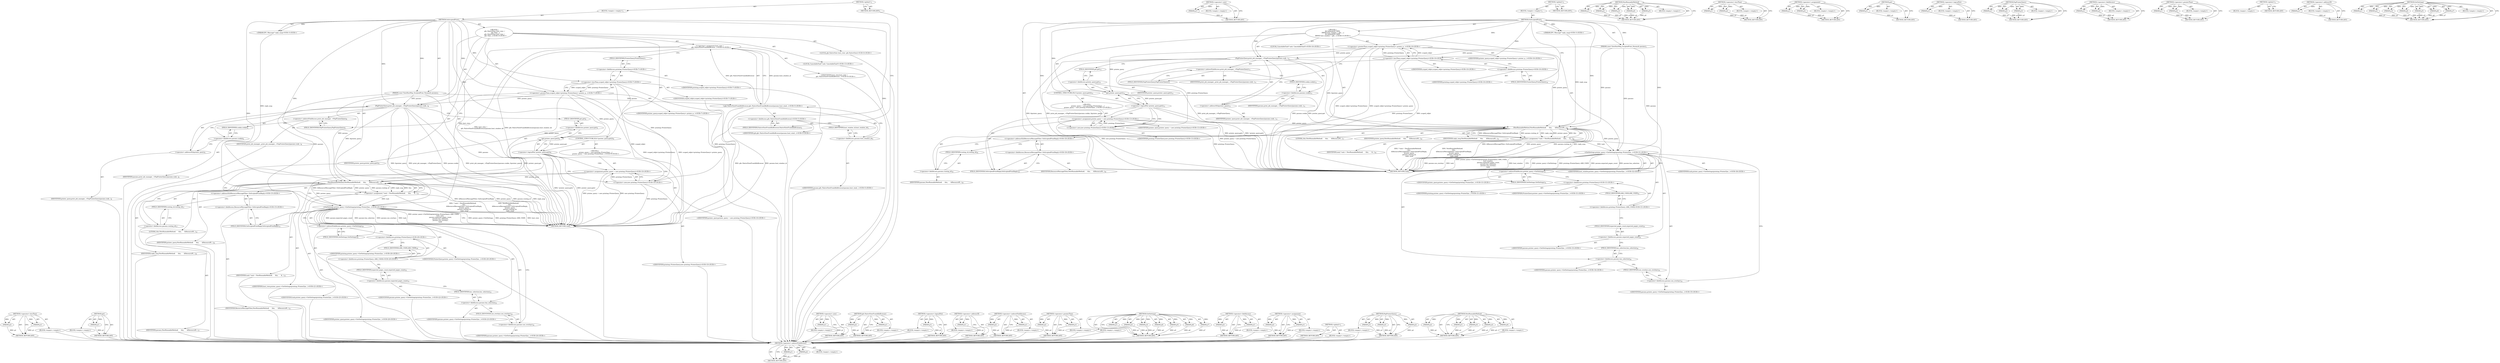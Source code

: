 digraph "NewRunnableMethod" {
vulnerable_121 [label=<(METHOD,&lt;operator&gt;.indirectFieldAccess)>];
vulnerable_122 [label=<(PARAM,p1)>];
vulnerable_123 [label=<(PARAM,p2)>];
vulnerable_124 [label=<(BLOCK,&lt;empty&gt;,&lt;empty&gt;)>];
vulnerable_125 [label=<(METHOD_RETURN,ANY)>];
vulnerable_143 [label=<(METHOD,&lt;operator&gt;.new)>];
vulnerable_144 [label=<(PARAM,p1)>];
vulnerable_145 [label=<(BLOCK,&lt;empty&gt;,&lt;empty&gt;)>];
vulnerable_146 [label=<(METHOD_RETURN,ANY)>];
vulnerable_6 [label=<(METHOD,&lt;global&gt;)<SUB>1</SUB>>];
vulnerable_7 [label=<(BLOCK,&lt;empty&gt;,&lt;empty&gt;)<SUB>1</SUB>>];
vulnerable_8 [label=<(METHOD,OnScriptedPrint)<SUB>1</SUB>>];
vulnerable_9 [label=<(PARAM,const ViewHostMsg_ScriptedPrint_Params&amp; params)<SUB>2</SUB>>];
vulnerable_10 [label="<(PARAM,IPC::Message* reply_msg)<SUB>3</SUB>>"];
vulnerable_11 [label="<(BLOCK,{
#if defined(OS_WIN)
  HWND host_window = gfx:...,{
#if defined(OS_WIN)
  HWND host_window = gfx:...)<SUB>3</SUB>>"];
vulnerable_12 [label="<(&lt;operator&gt;.greaterThan,scoped_refptr&lt;printing::PrinterQuery&gt; printer_q...)<SUB>10</SUB>>"];
vulnerable_13 [label="<(&lt;operator&gt;.lessThan,scoped_refptr&lt;printing::PrinterQuery)<SUB>10</SUB>>"];
vulnerable_14 [label="<(IDENTIFIER,scoped_refptr,scoped_refptr&lt;printing::PrinterQuery)<SUB>10</SUB>>"];
vulnerable_15 [label="<(&lt;operator&gt;.fieldAccess,printing::PrinterQuery)<SUB>10</SUB>>"];
vulnerable_16 [label="<(IDENTIFIER,printing,scoped_refptr&lt;printing::PrinterQuery)<SUB>10</SUB>>"];
vulnerable_17 [label=<(FIELD_IDENTIFIER,PrinterQuery,PrinterQuery)<SUB>10</SUB>>];
vulnerable_18 [label="<(IDENTIFIER,printer_query,scoped_refptr&lt;printing::PrinterQuery&gt; printer_q...)<SUB>10</SUB>>"];
vulnerable_19 [label=<(PopPrinterQuery,print_job_manager_-&gt;PopPrinterQuery(params.cook...)<SUB>11</SUB>>];
vulnerable_20 [label=<(&lt;operator&gt;.indirectFieldAccess,print_job_manager_-&gt;PopPrinterQuery)<SUB>11</SUB>>];
vulnerable_21 [label=<(IDENTIFIER,print_job_manager_,print_job_manager_-&gt;PopPrinterQuery(params.cook...)<SUB>11</SUB>>];
vulnerable_22 [label=<(FIELD_IDENTIFIER,PopPrinterQuery,PopPrinterQuery)<SUB>11</SUB>>];
vulnerable_23 [label=<(&lt;operator&gt;.fieldAccess,params.cookie)<SUB>11</SUB>>];
vulnerable_24 [label=<(IDENTIFIER,params,print_job_manager_-&gt;PopPrinterQuery(params.cook...)<SUB>11</SUB>>];
vulnerable_25 [label=<(FIELD_IDENTIFIER,cookie,cookie)<SUB>11</SUB>>];
vulnerable_26 [label=<(&lt;operator&gt;.addressOf,&amp;printer_query)<SUB>11</SUB>>];
vulnerable_27 [label=<(IDENTIFIER,printer_query,print_job_manager_-&gt;PopPrinterQuery(params.cook...)<SUB>11</SUB>>];
vulnerable_28 [label=<(CONTROL_STRUCTURE,IF,if (!printer_query.get()))<SUB>12</SUB>>];
vulnerable_29 [label=<(&lt;operator&gt;.logicalNot,!printer_query.get())<SUB>12</SUB>>];
vulnerable_30 [label=<(get,printer_query.get())<SUB>12</SUB>>];
vulnerable_31 [label=<(&lt;operator&gt;.fieldAccess,printer_query.get)<SUB>12</SUB>>];
vulnerable_32 [label=<(IDENTIFIER,printer_query,printer_query.get())<SUB>12</SUB>>];
vulnerable_33 [label=<(FIELD_IDENTIFIER,get,get)<SUB>12</SUB>>];
vulnerable_34 [label="<(BLOCK,{
    printer_query = new printing::PrinterQuer...,{
    printer_query = new printing::PrinterQuer...)<SUB>12</SUB>>"];
vulnerable_35 [label="<(&lt;operator&gt;.assignment,printer_query = new printing::PrinterQuery)<SUB>13</SUB>>"];
vulnerable_36 [label="<(IDENTIFIER,printer_query,printer_query = new printing::PrinterQuery)<SUB>13</SUB>>"];
vulnerable_37 [label="<(&lt;operator&gt;.new,new printing::PrinterQuery)<SUB>13</SUB>>"];
vulnerable_38 [label="<(IDENTIFIER,printing::PrinterQuery,new printing::PrinterQuery)<SUB>13</SUB>>"];
vulnerable_39 [label="<(LOCAL,CancelableTask* task: CancelableTask*)<SUB>16</SUB>>"];
vulnerable_40 [label=<(&lt;operator&gt;.assignment,* task = NewRunnableMethod(
      this,
      &amp;...)<SUB>16</SUB>>];
vulnerable_41 [label=<(IDENTIFIER,task,* task = NewRunnableMethod(
      this,
      &amp;...)<SUB>16</SUB>>];
vulnerable_42 [label=<(NewRunnableMethod,NewRunnableMethod(
      this,
      &amp;ResourceM...)<SUB>16</SUB>>];
vulnerable_43 [label=<(LITERAL,this,NewRunnableMethod(
      this,
      &amp;ResourceM...)<SUB>17</SUB>>];
vulnerable_44 [label="<(&lt;operator&gt;.addressOf,&amp;ResourceMessageFilter::OnScriptedPrintReply)<SUB>18</SUB>>"];
vulnerable_45 [label="<(&lt;operator&gt;.fieldAccess,ResourceMessageFilter::OnScriptedPrintReply)<SUB>18</SUB>>"];
vulnerable_46 [label=<(IDENTIFIER,ResourceMessageFilter,NewRunnableMethod(
      this,
      &amp;ResourceM...)<SUB>18</SUB>>];
vulnerable_47 [label=<(FIELD_IDENTIFIER,OnScriptedPrintReply,OnScriptedPrintReply)<SUB>18</SUB>>];
vulnerable_48 [label=<(IDENTIFIER,printer_query,NewRunnableMethod(
      this,
      &amp;ResourceM...)<SUB>19</SUB>>];
vulnerable_49 [label=<(&lt;operator&gt;.fieldAccess,params.routing_id)<SUB>20</SUB>>];
vulnerable_50 [label=<(IDENTIFIER,params,NewRunnableMethod(
      this,
      &amp;ResourceM...)<SUB>20</SUB>>];
vulnerable_51 [label=<(FIELD_IDENTIFIER,routing_id,routing_id)<SUB>20</SUB>>];
vulnerable_52 [label=<(IDENTIFIER,reply_msg,NewRunnableMethod(
      this,
      &amp;ResourceM...)<SUB>21</SUB>>];
vulnerable_53 [label="<(GetSettings,printer_query-&gt;GetSettings(printing::PrinterQue...)<SUB>31</SUB>>"];
vulnerable_54 [label=<(&lt;operator&gt;.indirectFieldAccess,printer_query-&gt;GetSettings)<SUB>31</SUB>>];
vulnerable_55 [label="<(IDENTIFIER,printer_query,printer_query-&gt;GetSettings(printing::PrinterQue...)<SUB>31</SUB>>"];
vulnerable_56 [label=<(FIELD_IDENTIFIER,GetSettings,GetSettings)<SUB>31</SUB>>];
vulnerable_57 [label="<(&lt;operator&gt;.fieldAccess,printing::PrinterQuery::ASK_USER)<SUB>31</SUB>>"];
vulnerable_58 [label="<(&lt;operator&gt;.fieldAccess,printing::PrinterQuery)<SUB>31</SUB>>"];
vulnerable_59 [label="<(IDENTIFIER,printing,printer_query-&gt;GetSettings(printing::PrinterQue...)<SUB>31</SUB>>"];
vulnerable_60 [label="<(IDENTIFIER,PrinterQuery,printer_query-&gt;GetSettings(printing::PrinterQue...)<SUB>31</SUB>>"];
vulnerable_61 [label=<(FIELD_IDENTIFIER,ASK_USER,ASK_USER)<SUB>31</SUB>>];
vulnerable_62 [label="<(IDENTIFIER,host_window,printer_query-&gt;GetSettings(printing::PrinterQue...)<SUB>32</SUB>>"];
vulnerable_63 [label=<(&lt;operator&gt;.fieldAccess,params.expected_pages_count)<SUB>33</SUB>>];
vulnerable_64 [label="<(IDENTIFIER,params,printer_query-&gt;GetSettings(printing::PrinterQue...)<SUB>33</SUB>>"];
vulnerable_65 [label=<(FIELD_IDENTIFIER,expected_pages_count,expected_pages_count)<SUB>33</SUB>>];
vulnerable_66 [label=<(&lt;operator&gt;.fieldAccess,params.has_selection)<SUB>34</SUB>>];
vulnerable_67 [label="<(IDENTIFIER,params,printer_query-&gt;GetSettings(printing::PrinterQue...)<SUB>34</SUB>>"];
vulnerable_68 [label=<(FIELD_IDENTIFIER,has_selection,has_selection)<SUB>34</SUB>>];
vulnerable_69 [label=<(&lt;operator&gt;.fieldAccess,params.use_overlays)<SUB>35</SUB>>];
vulnerable_70 [label="<(IDENTIFIER,params,printer_query-&gt;GetSettings(printing::PrinterQue...)<SUB>35</SUB>>"];
vulnerable_71 [label=<(FIELD_IDENTIFIER,use_overlays,use_overlays)<SUB>35</SUB>>];
vulnerable_72 [label="<(IDENTIFIER,task,printer_query-&gt;GetSettings(printing::PrinterQue...)<SUB>36</SUB>>"];
vulnerable_73 [label=<(METHOD_RETURN,void)<SUB>1</SUB>>];
vulnerable_75 [label=<(METHOD_RETURN,ANY)<SUB>1</SUB>>];
vulnerable_147 [label=<(METHOD,NewRunnableMethod)>];
vulnerable_148 [label=<(PARAM,p1)>];
vulnerable_149 [label=<(PARAM,p2)>];
vulnerable_150 [label=<(PARAM,p3)>];
vulnerable_151 [label=<(PARAM,p4)>];
vulnerable_152 [label=<(PARAM,p5)>];
vulnerable_153 [label=<(BLOCK,&lt;empty&gt;,&lt;empty&gt;)>];
vulnerable_154 [label=<(METHOD_RETURN,ANY)>];
vulnerable_105 [label=<(METHOD,&lt;operator&gt;.lessThan)>];
vulnerable_106 [label=<(PARAM,p1)>];
vulnerable_107 [label=<(PARAM,p2)>];
vulnerable_108 [label=<(BLOCK,&lt;empty&gt;,&lt;empty&gt;)>];
vulnerable_109 [label=<(METHOD_RETURN,ANY)>];
vulnerable_138 [label=<(METHOD,&lt;operator&gt;.assignment)>];
vulnerable_139 [label=<(PARAM,p1)>];
vulnerable_140 [label=<(PARAM,p2)>];
vulnerable_141 [label=<(BLOCK,&lt;empty&gt;,&lt;empty&gt;)>];
vulnerable_142 [label=<(METHOD_RETURN,ANY)>];
vulnerable_134 [label=<(METHOD,get)>];
vulnerable_135 [label=<(PARAM,p1)>];
vulnerable_136 [label=<(BLOCK,&lt;empty&gt;,&lt;empty&gt;)>];
vulnerable_137 [label=<(METHOD_RETURN,ANY)>];
vulnerable_130 [label=<(METHOD,&lt;operator&gt;.logicalNot)>];
vulnerable_131 [label=<(PARAM,p1)>];
vulnerable_132 [label=<(BLOCK,&lt;empty&gt;,&lt;empty&gt;)>];
vulnerable_133 [label=<(METHOD_RETURN,ANY)>];
vulnerable_115 [label=<(METHOD,PopPrinterQuery)>];
vulnerable_116 [label=<(PARAM,p1)>];
vulnerable_117 [label=<(PARAM,p2)>];
vulnerable_118 [label=<(PARAM,p3)>];
vulnerable_119 [label=<(BLOCK,&lt;empty&gt;,&lt;empty&gt;)>];
vulnerable_120 [label=<(METHOD_RETURN,ANY)>];
vulnerable_110 [label=<(METHOD,&lt;operator&gt;.fieldAccess)>];
vulnerable_111 [label=<(PARAM,p1)>];
vulnerable_112 [label=<(PARAM,p2)>];
vulnerable_113 [label=<(BLOCK,&lt;empty&gt;,&lt;empty&gt;)>];
vulnerable_114 [label=<(METHOD_RETURN,ANY)>];
vulnerable_100 [label=<(METHOD,&lt;operator&gt;.greaterThan)>];
vulnerable_101 [label=<(PARAM,p1)>];
vulnerable_102 [label=<(PARAM,p2)>];
vulnerable_103 [label=<(BLOCK,&lt;empty&gt;,&lt;empty&gt;)>];
vulnerable_104 [label=<(METHOD_RETURN,ANY)>];
vulnerable_94 [label=<(METHOD,&lt;global&gt;)<SUB>1</SUB>>];
vulnerable_95 [label=<(BLOCK,&lt;empty&gt;,&lt;empty&gt;)>];
vulnerable_96 [label=<(METHOD_RETURN,ANY)>];
vulnerable_126 [label=<(METHOD,&lt;operator&gt;.addressOf)>];
vulnerable_127 [label=<(PARAM,p1)>];
vulnerable_128 [label=<(BLOCK,&lt;empty&gt;,&lt;empty&gt;)>];
vulnerable_129 [label=<(METHOD_RETURN,ANY)>];
vulnerable_155 [label=<(METHOD,GetSettings)>];
vulnerable_156 [label=<(PARAM,p1)>];
vulnerable_157 [label=<(PARAM,p2)>];
vulnerable_158 [label=<(PARAM,p3)>];
vulnerable_159 [label=<(PARAM,p4)>];
vulnerable_160 [label=<(PARAM,p5)>];
vulnerable_161 [label=<(PARAM,p6)>];
vulnerable_162 [label=<(PARAM,p7)>];
vulnerable_163 [label=<(BLOCK,&lt;empty&gt;,&lt;empty&gt;)>];
vulnerable_164 [label=<(METHOD_RETURN,ANY)>];
fixed_132 [label=<(METHOD,&lt;operator&gt;.lessThan)>];
fixed_133 [label=<(PARAM,p1)>];
fixed_134 [label=<(PARAM,p2)>];
fixed_135 [label=<(BLOCK,&lt;empty&gt;,&lt;empty&gt;)>];
fixed_136 [label=<(METHOD_RETURN,ANY)>];
fixed_156 [label=<(METHOD,get)>];
fixed_157 [label=<(PARAM,p1)>];
fixed_158 [label=<(BLOCK,&lt;empty&gt;,&lt;empty&gt;)>];
fixed_159 [label=<(METHOD_RETURN,ANY)>];
fixed_6 [label=<(METHOD,&lt;global&gt;)<SUB>1</SUB>>];
fixed_7 [label=<(BLOCK,&lt;empty&gt;,&lt;empty&gt;)<SUB>1</SUB>>];
fixed_8 [label=<(METHOD,OnScriptedPrint)<SUB>1</SUB>>];
fixed_9 [label=<(PARAM,const ViewHostMsg_ScriptedPrint_Params&amp; params)<SUB>2</SUB>>];
fixed_10 [label="<(PARAM,IPC::Message* reply_msg)<SUB>3</SUB>>"];
fixed_11 [label="<(BLOCK,{
  gfx::NativeView host_view =
      gfx::Nati...,{
  gfx::NativeView host_view =
      gfx::Nati...)<SUB>3</SUB>>"];
fixed_12 [label="<(LOCAL,gfx.NativeView host_view: gfx.NativeView)<SUB>4</SUB>>"];
fixed_13 [label="<(&lt;operator&gt;.assignment,host_view =
      gfx::NativeViewFromIdInBrowse...)<SUB>4</SUB>>"];
fixed_14 [label="<(IDENTIFIER,host_view,host_view =
      gfx::NativeViewFromIdInBrowse...)<SUB>4</SUB>>"];
fixed_15 [label="<(gfx.NativeViewFromIdInBrowser,gfx::NativeViewFromIdInBrowser(params.host_wind...)<SUB>5</SUB>>"];
fixed_16 [label="<(&lt;operator&gt;.fieldAccess,gfx::NativeViewFromIdInBrowser)<SUB>5</SUB>>"];
fixed_17 [label="<(IDENTIFIER,gfx,gfx::NativeViewFromIdInBrowser(params.host_wind...)<SUB>5</SUB>>"];
fixed_18 [label=<(FIELD_IDENTIFIER,NativeViewFromIdInBrowser,NativeViewFromIdInBrowser)<SUB>5</SUB>>];
fixed_19 [label=<(&lt;operator&gt;.fieldAccess,params.host_window_id)<SUB>5</SUB>>];
fixed_20 [label="<(IDENTIFIER,params,gfx::NativeViewFromIdInBrowser(params.host_wind...)<SUB>5</SUB>>"];
fixed_21 [label=<(FIELD_IDENTIFIER,host_window_id,host_window_id)<SUB>5</SUB>>];
fixed_22 [label="<(&lt;operator&gt;.greaterThan,scoped_refptr&lt;printing::PrinterQuery&gt; printer_q...)<SUB>7</SUB>>"];
fixed_23 [label="<(&lt;operator&gt;.lessThan,scoped_refptr&lt;printing::PrinterQuery)<SUB>7</SUB>>"];
fixed_24 [label="<(IDENTIFIER,scoped_refptr,scoped_refptr&lt;printing::PrinterQuery)<SUB>7</SUB>>"];
fixed_25 [label="<(&lt;operator&gt;.fieldAccess,printing::PrinterQuery)<SUB>7</SUB>>"];
fixed_26 [label="<(IDENTIFIER,printing,scoped_refptr&lt;printing::PrinterQuery)<SUB>7</SUB>>"];
fixed_27 [label=<(FIELD_IDENTIFIER,PrinterQuery,PrinterQuery)<SUB>7</SUB>>];
fixed_28 [label="<(IDENTIFIER,printer_query,scoped_refptr&lt;printing::PrinterQuery&gt; printer_q...)<SUB>7</SUB>>"];
fixed_29 [label=<(PopPrinterQuery,print_job_manager_-&gt;PopPrinterQuery(params.cook...)<SUB>8</SUB>>];
fixed_30 [label=<(&lt;operator&gt;.indirectFieldAccess,print_job_manager_-&gt;PopPrinterQuery)<SUB>8</SUB>>];
fixed_31 [label=<(IDENTIFIER,print_job_manager_,print_job_manager_-&gt;PopPrinterQuery(params.cook...)<SUB>8</SUB>>];
fixed_32 [label=<(FIELD_IDENTIFIER,PopPrinterQuery,PopPrinterQuery)<SUB>8</SUB>>];
fixed_33 [label=<(&lt;operator&gt;.fieldAccess,params.cookie)<SUB>8</SUB>>];
fixed_34 [label=<(IDENTIFIER,params,print_job_manager_-&gt;PopPrinterQuery(params.cook...)<SUB>8</SUB>>];
fixed_35 [label=<(FIELD_IDENTIFIER,cookie,cookie)<SUB>8</SUB>>];
fixed_36 [label=<(&lt;operator&gt;.addressOf,&amp;printer_query)<SUB>8</SUB>>];
fixed_37 [label=<(IDENTIFIER,printer_query,print_job_manager_-&gt;PopPrinterQuery(params.cook...)<SUB>8</SUB>>];
fixed_38 [label=<(CONTROL_STRUCTURE,IF,if (!printer_query.get()))<SUB>9</SUB>>];
fixed_39 [label=<(&lt;operator&gt;.logicalNot,!printer_query.get())<SUB>9</SUB>>];
fixed_40 [label=<(get,printer_query.get())<SUB>9</SUB>>];
fixed_41 [label=<(&lt;operator&gt;.fieldAccess,printer_query.get)<SUB>9</SUB>>];
fixed_42 [label=<(IDENTIFIER,printer_query,printer_query.get())<SUB>9</SUB>>];
fixed_43 [label=<(FIELD_IDENTIFIER,get,get)<SUB>9</SUB>>];
fixed_44 [label="<(BLOCK,{
    printer_query = new printing::PrinterQuer...,{
    printer_query = new printing::PrinterQuer...)<SUB>9</SUB>>"];
fixed_45 [label="<(&lt;operator&gt;.assignment,printer_query = new printing::PrinterQuery)<SUB>10</SUB>>"];
fixed_46 [label="<(IDENTIFIER,printer_query,printer_query = new printing::PrinterQuery)<SUB>10</SUB>>"];
fixed_47 [label="<(&lt;operator&gt;.new,new printing::PrinterQuery)<SUB>10</SUB>>"];
fixed_48 [label="<(IDENTIFIER,printing::PrinterQuery,new printing::PrinterQuery)<SUB>10</SUB>>"];
fixed_49 [label="<(LOCAL,CancelableTask* task: CancelableTask*)<SUB>13</SUB>>"];
fixed_50 [label=<(&lt;operator&gt;.assignment,* task = NewRunnableMethod(
      this,
      &amp;...)<SUB>13</SUB>>];
fixed_51 [label=<(IDENTIFIER,task,* task = NewRunnableMethod(
      this,
      &amp;...)<SUB>13</SUB>>];
fixed_52 [label=<(NewRunnableMethod,NewRunnableMethod(
      this,
      &amp;ResourceM...)<SUB>13</SUB>>];
fixed_53 [label=<(LITERAL,this,NewRunnableMethod(
      this,
      &amp;ResourceM...)<SUB>14</SUB>>];
fixed_54 [label="<(&lt;operator&gt;.addressOf,&amp;ResourceMessageFilter::OnScriptedPrintReply)<SUB>15</SUB>>"];
fixed_55 [label="<(&lt;operator&gt;.fieldAccess,ResourceMessageFilter::OnScriptedPrintReply)<SUB>15</SUB>>"];
fixed_56 [label=<(IDENTIFIER,ResourceMessageFilter,NewRunnableMethod(
      this,
      &amp;ResourceM...)<SUB>15</SUB>>];
fixed_57 [label=<(FIELD_IDENTIFIER,OnScriptedPrintReply,OnScriptedPrintReply)<SUB>15</SUB>>];
fixed_58 [label=<(IDENTIFIER,printer_query,NewRunnableMethod(
      this,
      &amp;ResourceM...)<SUB>16</SUB>>];
fixed_59 [label=<(&lt;operator&gt;.fieldAccess,params.routing_id)<SUB>17</SUB>>];
fixed_60 [label=<(IDENTIFIER,params,NewRunnableMethod(
      this,
      &amp;ResourceM...)<SUB>17</SUB>>];
fixed_61 [label=<(FIELD_IDENTIFIER,routing_id,routing_id)<SUB>17</SUB>>];
fixed_62 [label=<(IDENTIFIER,reply_msg,NewRunnableMethod(
      this,
      &amp;ResourceM...)<SUB>18</SUB>>];
fixed_63 [label="<(GetSettings,printer_query-&gt;GetSettings(printing::PrinterQue...)<SUB>20</SUB>>"];
fixed_64 [label=<(&lt;operator&gt;.indirectFieldAccess,printer_query-&gt;GetSettings)<SUB>20</SUB>>];
fixed_65 [label="<(IDENTIFIER,printer_query,printer_query-&gt;GetSettings(printing::PrinterQue...)<SUB>20</SUB>>"];
fixed_66 [label=<(FIELD_IDENTIFIER,GetSettings,GetSettings)<SUB>20</SUB>>];
fixed_67 [label="<(&lt;operator&gt;.fieldAccess,printing::PrinterQuery::ASK_USER)<SUB>20</SUB>>"];
fixed_68 [label="<(&lt;operator&gt;.fieldAccess,printing::PrinterQuery)<SUB>20</SUB>>"];
fixed_69 [label="<(IDENTIFIER,printing,printer_query-&gt;GetSettings(printing::PrinterQue...)<SUB>20</SUB>>"];
fixed_70 [label="<(IDENTIFIER,PrinterQuery,printer_query-&gt;GetSettings(printing::PrinterQue...)<SUB>20</SUB>>"];
fixed_71 [label=<(FIELD_IDENTIFIER,ASK_USER,ASK_USER)<SUB>20</SUB>>];
fixed_72 [label="<(IDENTIFIER,host_view,printer_query-&gt;GetSettings(printing::PrinterQue...)<SUB>21</SUB>>"];
fixed_73 [label=<(&lt;operator&gt;.fieldAccess,params.expected_pages_count)<SUB>22</SUB>>];
fixed_74 [label="<(IDENTIFIER,params,printer_query-&gt;GetSettings(printing::PrinterQue...)<SUB>22</SUB>>"];
fixed_75 [label=<(FIELD_IDENTIFIER,expected_pages_count,expected_pages_count)<SUB>22</SUB>>];
fixed_76 [label=<(&lt;operator&gt;.fieldAccess,params.has_selection)<SUB>23</SUB>>];
fixed_77 [label="<(IDENTIFIER,params,printer_query-&gt;GetSettings(printing::PrinterQue...)<SUB>23</SUB>>"];
fixed_78 [label=<(FIELD_IDENTIFIER,has_selection,has_selection)<SUB>23</SUB>>];
fixed_79 [label=<(&lt;operator&gt;.fieldAccess,params.use_overlays)<SUB>24</SUB>>];
fixed_80 [label="<(IDENTIFIER,params,printer_query-&gt;GetSettings(printing::PrinterQue...)<SUB>24</SUB>>"];
fixed_81 [label=<(FIELD_IDENTIFIER,use_overlays,use_overlays)<SUB>24</SUB>>];
fixed_82 [label="<(IDENTIFIER,task,printer_query-&gt;GetSettings(printing::PrinterQue...)<SUB>25</SUB>>"];
fixed_83 [label=<(METHOD_RETURN,void)<SUB>1</SUB>>];
fixed_85 [label=<(METHOD_RETURN,ANY)<SUB>1</SUB>>];
fixed_160 [label=<(METHOD,&lt;operator&gt;.new)>];
fixed_161 [label=<(PARAM,p1)>];
fixed_162 [label=<(BLOCK,&lt;empty&gt;,&lt;empty&gt;)>];
fixed_163 [label=<(METHOD_RETURN,ANY)>];
fixed_117 [label=<(METHOD,gfx.NativeViewFromIdInBrowser)>];
fixed_118 [label=<(PARAM,p1)>];
fixed_119 [label=<(PARAM,p2)>];
fixed_120 [label=<(BLOCK,&lt;empty&gt;,&lt;empty&gt;)>];
fixed_121 [label=<(METHOD_RETURN,ANY)>];
fixed_152 [label=<(METHOD,&lt;operator&gt;.logicalNot)>];
fixed_153 [label=<(PARAM,p1)>];
fixed_154 [label=<(BLOCK,&lt;empty&gt;,&lt;empty&gt;)>];
fixed_155 [label=<(METHOD_RETURN,ANY)>];
fixed_148 [label=<(METHOD,&lt;operator&gt;.addressOf)>];
fixed_149 [label=<(PARAM,p1)>];
fixed_150 [label=<(BLOCK,&lt;empty&gt;,&lt;empty&gt;)>];
fixed_151 [label=<(METHOD_RETURN,ANY)>];
fixed_143 [label=<(METHOD,&lt;operator&gt;.indirectFieldAccess)>];
fixed_144 [label=<(PARAM,p1)>];
fixed_145 [label=<(PARAM,p2)>];
fixed_146 [label=<(BLOCK,&lt;empty&gt;,&lt;empty&gt;)>];
fixed_147 [label=<(METHOD_RETURN,ANY)>];
fixed_127 [label=<(METHOD,&lt;operator&gt;.greaterThan)>];
fixed_128 [label=<(PARAM,p1)>];
fixed_129 [label=<(PARAM,p2)>];
fixed_130 [label=<(BLOCK,&lt;empty&gt;,&lt;empty&gt;)>];
fixed_131 [label=<(METHOD_RETURN,ANY)>];
fixed_172 [label=<(METHOD,GetSettings)>];
fixed_173 [label=<(PARAM,p1)>];
fixed_174 [label=<(PARAM,p2)>];
fixed_175 [label=<(PARAM,p3)>];
fixed_176 [label=<(PARAM,p4)>];
fixed_177 [label=<(PARAM,p5)>];
fixed_178 [label=<(PARAM,p6)>];
fixed_179 [label=<(PARAM,p7)>];
fixed_180 [label=<(BLOCK,&lt;empty&gt;,&lt;empty&gt;)>];
fixed_181 [label=<(METHOD_RETURN,ANY)>];
fixed_122 [label=<(METHOD,&lt;operator&gt;.fieldAccess)>];
fixed_123 [label=<(PARAM,p1)>];
fixed_124 [label=<(PARAM,p2)>];
fixed_125 [label=<(BLOCK,&lt;empty&gt;,&lt;empty&gt;)>];
fixed_126 [label=<(METHOD_RETURN,ANY)>];
fixed_112 [label=<(METHOD,&lt;operator&gt;.assignment)>];
fixed_113 [label=<(PARAM,p1)>];
fixed_114 [label=<(PARAM,p2)>];
fixed_115 [label=<(BLOCK,&lt;empty&gt;,&lt;empty&gt;)>];
fixed_116 [label=<(METHOD_RETURN,ANY)>];
fixed_106 [label=<(METHOD,&lt;global&gt;)<SUB>1</SUB>>];
fixed_107 [label=<(BLOCK,&lt;empty&gt;,&lt;empty&gt;)>];
fixed_108 [label=<(METHOD_RETURN,ANY)>];
fixed_137 [label=<(METHOD,PopPrinterQuery)>];
fixed_138 [label=<(PARAM,p1)>];
fixed_139 [label=<(PARAM,p2)>];
fixed_140 [label=<(PARAM,p3)>];
fixed_141 [label=<(BLOCK,&lt;empty&gt;,&lt;empty&gt;)>];
fixed_142 [label=<(METHOD_RETURN,ANY)>];
fixed_164 [label=<(METHOD,NewRunnableMethod)>];
fixed_165 [label=<(PARAM,p1)>];
fixed_166 [label=<(PARAM,p2)>];
fixed_167 [label=<(PARAM,p3)>];
fixed_168 [label=<(PARAM,p4)>];
fixed_169 [label=<(PARAM,p5)>];
fixed_170 [label=<(BLOCK,&lt;empty&gt;,&lt;empty&gt;)>];
fixed_171 [label=<(METHOD_RETURN,ANY)>];
vulnerable_121 -> vulnerable_122  [key=0, label="AST: "];
vulnerable_121 -> vulnerable_122  [key=1, label="DDG: "];
vulnerable_121 -> vulnerable_124  [key=0, label="AST: "];
vulnerable_121 -> vulnerable_123  [key=0, label="AST: "];
vulnerable_121 -> vulnerable_123  [key=1, label="DDG: "];
vulnerable_121 -> vulnerable_125  [key=0, label="AST: "];
vulnerable_121 -> vulnerable_125  [key=1, label="CFG: "];
vulnerable_122 -> vulnerable_125  [key=0, label="DDG: p1"];
vulnerable_123 -> vulnerable_125  [key=0, label="DDG: p2"];
vulnerable_143 -> vulnerable_144  [key=0, label="AST: "];
vulnerable_143 -> vulnerable_144  [key=1, label="DDG: "];
vulnerable_143 -> vulnerable_145  [key=0, label="AST: "];
vulnerable_143 -> vulnerable_146  [key=0, label="AST: "];
vulnerable_143 -> vulnerable_146  [key=1, label="CFG: "];
vulnerable_144 -> vulnerable_146  [key=0, label="DDG: p1"];
vulnerable_6 -> vulnerable_7  [key=0, label="AST: "];
vulnerable_6 -> vulnerable_75  [key=0, label="AST: "];
vulnerable_6 -> vulnerable_75  [key=1, label="CFG: "];
vulnerable_7 -> vulnerable_8  [key=0, label="AST: "];
vulnerable_8 -> vulnerable_9  [key=0, label="AST: "];
vulnerable_8 -> vulnerable_9  [key=1, label="DDG: "];
vulnerable_8 -> vulnerable_10  [key=0, label="AST: "];
vulnerable_8 -> vulnerable_10  [key=1, label="DDG: "];
vulnerable_8 -> vulnerable_11  [key=0, label="AST: "];
vulnerable_8 -> vulnerable_73  [key=0, label="AST: "];
vulnerable_8 -> vulnerable_17  [key=0, label="CFG: "];
vulnerable_8 -> vulnerable_12  [key=0, label="DDG: "];
vulnerable_8 -> vulnerable_19  [key=0, label="DDG: "];
vulnerable_8 -> vulnerable_53  [key=0, label="DDG: "];
vulnerable_8 -> vulnerable_13  [key=0, label="DDG: "];
vulnerable_8 -> vulnerable_42  [key=0, label="DDG: "];
vulnerable_8 -> vulnerable_30  [key=0, label="DDG: "];
vulnerable_8 -> vulnerable_37  [key=0, label="DDG: "];
vulnerable_9 -> vulnerable_73  [key=0, label="DDG: params"];
vulnerable_9 -> vulnerable_19  [key=0, label="DDG: params"];
vulnerable_9 -> vulnerable_53  [key=0, label="DDG: params"];
vulnerable_9 -> vulnerable_42  [key=0, label="DDG: params"];
vulnerable_10 -> vulnerable_42  [key=0, label="DDG: reply_msg"];
vulnerable_11 -> vulnerable_12  [key=0, label="AST: "];
vulnerable_11 -> vulnerable_19  [key=0, label="AST: "];
vulnerable_11 -> vulnerable_28  [key=0, label="AST: "];
vulnerable_11 -> vulnerable_39  [key=0, label="AST: "];
vulnerable_11 -> vulnerable_40  [key=0, label="AST: "];
vulnerable_11 -> vulnerable_53  [key=0, label="AST: "];
vulnerable_12 -> vulnerable_13  [key=0, label="AST: "];
vulnerable_12 -> vulnerable_18  [key=0, label="AST: "];
vulnerable_12 -> vulnerable_22  [key=0, label="CFG: "];
vulnerable_12 -> vulnerable_73  [key=0, label="DDG: scoped_refptr&lt;printing::PrinterQuery"];
vulnerable_12 -> vulnerable_73  [key=1, label="DDG: scoped_refptr&lt;printing::PrinterQuery&gt; printer_query"];
vulnerable_12 -> vulnerable_19  [key=0, label="DDG: printer_query"];
vulnerable_12 -> vulnerable_42  [key=0, label="DDG: printer_query"];
vulnerable_12 -> vulnerable_30  [key=0, label="DDG: printer_query"];
vulnerable_13 -> vulnerable_14  [key=0, label="AST: "];
vulnerable_13 -> vulnerable_15  [key=0, label="AST: "];
vulnerable_13 -> vulnerable_12  [key=0, label="CFG: "];
vulnerable_13 -> vulnerable_12  [key=1, label="DDG: scoped_refptr"];
vulnerable_13 -> vulnerable_12  [key=2, label="DDG: printing::PrinterQuery"];
vulnerable_13 -> vulnerable_73  [key=0, label="DDG: printing::PrinterQuery"];
vulnerable_13 -> vulnerable_73  [key=1, label="DDG: scoped_refptr"];
vulnerable_13 -> vulnerable_37  [key=0, label="DDG: printing::PrinterQuery"];
vulnerable_15 -> vulnerable_16  [key=0, label="AST: "];
vulnerable_15 -> vulnerable_17  [key=0, label="AST: "];
vulnerable_15 -> vulnerable_13  [key=0, label="CFG: "];
vulnerable_17 -> vulnerable_15  [key=0, label="CFG: "];
vulnerable_19 -> vulnerable_20  [key=0, label="AST: "];
vulnerable_19 -> vulnerable_23  [key=0, label="AST: "];
vulnerable_19 -> vulnerable_26  [key=0, label="AST: "];
vulnerable_19 -> vulnerable_33  [key=0, label="CFG: "];
vulnerable_19 -> vulnerable_73  [key=0, label="DDG: print_job_manager_-&gt;PopPrinterQuery"];
vulnerable_19 -> vulnerable_73  [key=1, label="DDG: params.cookie"];
vulnerable_19 -> vulnerable_73  [key=2, label="DDG: &amp;printer_query"];
vulnerable_19 -> vulnerable_73  [key=3, label="DDG: print_job_manager_-&gt;PopPrinterQuery(params.cookie, &amp;printer_query)"];
vulnerable_19 -> vulnerable_42  [key=0, label="DDG: &amp;printer_query"];
vulnerable_20 -> vulnerable_21  [key=0, label="AST: "];
vulnerable_20 -> vulnerable_22  [key=0, label="AST: "];
vulnerable_20 -> vulnerable_25  [key=0, label="CFG: "];
vulnerable_22 -> vulnerable_20  [key=0, label="CFG: "];
vulnerable_23 -> vulnerable_24  [key=0, label="AST: "];
vulnerable_23 -> vulnerable_25  [key=0, label="AST: "];
vulnerable_23 -> vulnerable_26  [key=0, label="CFG: "];
vulnerable_25 -> vulnerable_23  [key=0, label="CFG: "];
vulnerable_26 -> vulnerable_27  [key=0, label="AST: "];
vulnerable_26 -> vulnerable_19  [key=0, label="CFG: "];
vulnerable_28 -> vulnerable_29  [key=0, label="AST: "];
vulnerable_28 -> vulnerable_34  [key=0, label="AST: "];
vulnerable_29 -> vulnerable_30  [key=0, label="AST: "];
vulnerable_29 -> vulnerable_37  [key=0, label="CFG: "];
vulnerable_29 -> vulnerable_37  [key=1, label="CDG: "];
vulnerable_29 -> vulnerable_47  [key=0, label="CFG: "];
vulnerable_29 -> vulnerable_73  [key=0, label="DDG: printer_query.get()"];
vulnerable_29 -> vulnerable_73  [key=1, label="DDG: !printer_query.get()"];
vulnerable_29 -> vulnerable_35  [key=0, label="CDG: "];
vulnerable_30 -> vulnerable_31  [key=0, label="AST: "];
vulnerable_30 -> vulnerable_29  [key=0, label="CFG: "];
vulnerable_30 -> vulnerable_29  [key=1, label="DDG: printer_query.get"];
vulnerable_30 -> vulnerable_42  [key=0, label="DDG: printer_query.get"];
vulnerable_31 -> vulnerable_32  [key=0, label="AST: "];
vulnerable_31 -> vulnerable_33  [key=0, label="AST: "];
vulnerable_31 -> vulnerable_30  [key=0, label="CFG: "];
vulnerable_33 -> vulnerable_31  [key=0, label="CFG: "];
vulnerable_34 -> vulnerable_35  [key=0, label="AST: "];
vulnerable_35 -> vulnerable_36  [key=0, label="AST: "];
vulnerable_35 -> vulnerable_37  [key=0, label="AST: "];
vulnerable_35 -> vulnerable_47  [key=0, label="CFG: "];
vulnerable_35 -> vulnerable_73  [key=0, label="DDG: new printing::PrinterQuery"];
vulnerable_35 -> vulnerable_73  [key=1, label="DDG: printer_query = new printing::PrinterQuery"];
vulnerable_35 -> vulnerable_42  [key=0, label="DDG: printer_query"];
vulnerable_37 -> vulnerable_38  [key=0, label="AST: "];
vulnerable_37 -> vulnerable_35  [key=0, label="CFG: "];
vulnerable_37 -> vulnerable_35  [key=1, label="DDG: printing::PrinterQuery"];
vulnerable_37 -> vulnerable_73  [key=0, label="DDG: printing::PrinterQuery"];
vulnerable_40 -> vulnerable_41  [key=0, label="AST: "];
vulnerable_40 -> vulnerable_42  [key=0, label="AST: "];
vulnerable_40 -> vulnerable_56  [key=0, label="CFG: "];
vulnerable_40 -> vulnerable_73  [key=0, label="DDG: NewRunnableMethod(
      this,
      &amp;ResourceMessageFilter::OnScriptedPrintReply,
       printer_query,
       params.routing_id,
       reply_msg)"];
vulnerable_40 -> vulnerable_73  [key=1, label="DDG: * task = NewRunnableMethod(
      this,
      &amp;ResourceMessageFilter::OnScriptedPrintReply,
       printer_query,
       params.routing_id,
       reply_msg)"];
vulnerable_40 -> vulnerable_53  [key=0, label="DDG: task"];
vulnerable_42 -> vulnerable_43  [key=0, label="AST: "];
vulnerable_42 -> vulnerable_44  [key=0, label="AST: "];
vulnerable_42 -> vulnerable_48  [key=0, label="AST: "];
vulnerable_42 -> vulnerable_49  [key=0, label="AST: "];
vulnerable_42 -> vulnerable_52  [key=0, label="AST: "];
vulnerable_42 -> vulnerable_40  [key=0, label="CFG: "];
vulnerable_42 -> vulnerable_40  [key=1, label="DDG: &amp;ResourceMessageFilter::OnScriptedPrintReply"];
vulnerable_42 -> vulnerable_40  [key=2, label="DDG: params.routing_id"];
vulnerable_42 -> vulnerable_40  [key=3, label="DDG: reply_msg"];
vulnerable_42 -> vulnerable_40  [key=4, label="DDG: printer_query"];
vulnerable_42 -> vulnerable_40  [key=5, label="DDG: this"];
vulnerable_42 -> vulnerable_73  [key=0, label="DDG: &amp;ResourceMessageFilter::OnScriptedPrintReply"];
vulnerable_42 -> vulnerable_73  [key=1, label="DDG: printer_query"];
vulnerable_42 -> vulnerable_73  [key=2, label="DDG: params.routing_id"];
vulnerable_42 -> vulnerable_73  [key=3, label="DDG: reply_msg"];
vulnerable_42 -> vulnerable_53  [key=0, label="DDG: printer_query"];
vulnerable_44 -> vulnerable_45  [key=0, label="AST: "];
vulnerable_44 -> vulnerable_51  [key=0, label="CFG: "];
vulnerable_45 -> vulnerable_46  [key=0, label="AST: "];
vulnerable_45 -> vulnerable_47  [key=0, label="AST: "];
vulnerable_45 -> vulnerable_44  [key=0, label="CFG: "];
vulnerable_47 -> vulnerable_45  [key=0, label="CFG: "];
vulnerable_49 -> vulnerable_50  [key=0, label="AST: "];
vulnerable_49 -> vulnerable_51  [key=0, label="AST: "];
vulnerable_49 -> vulnerable_42  [key=0, label="CFG: "];
vulnerable_51 -> vulnerable_49  [key=0, label="CFG: "];
vulnerable_53 -> vulnerable_54  [key=0, label="AST: "];
vulnerable_53 -> vulnerable_57  [key=0, label="AST: "];
vulnerable_53 -> vulnerable_62  [key=0, label="AST: "];
vulnerable_53 -> vulnerable_63  [key=0, label="AST: "];
vulnerable_53 -> vulnerable_66  [key=0, label="AST: "];
vulnerable_53 -> vulnerable_69  [key=0, label="AST: "];
vulnerable_53 -> vulnerable_72  [key=0, label="AST: "];
vulnerable_53 -> vulnerable_73  [key=0, label="CFG: "];
vulnerable_53 -> vulnerable_73  [key=1, label="DDG: printer_query-&gt;GetSettings"];
vulnerable_53 -> vulnerable_73  [key=2, label="DDG: printing::PrinterQuery::ASK_USER"];
vulnerable_53 -> vulnerable_73  [key=3, label="DDG: params.expected_pages_count"];
vulnerable_53 -> vulnerable_73  [key=4, label="DDG: params.has_selection"];
vulnerable_53 -> vulnerable_73  [key=5, label="DDG: params.use_overlays"];
vulnerable_53 -> vulnerable_73  [key=6, label="DDG: task"];
vulnerable_53 -> vulnerable_73  [key=7, label="DDG: printer_query-&gt;GetSettings(printing::PrinterQuery::ASK_USER,
                             host_window,
                              params.expected_pages_count,
                              params.has_selection,
                              params.use_overlays,
                             task)"];
vulnerable_53 -> vulnerable_73  [key=8, label="DDG: host_window"];
vulnerable_54 -> vulnerable_55  [key=0, label="AST: "];
vulnerable_54 -> vulnerable_56  [key=0, label="AST: "];
vulnerable_54 -> vulnerable_58  [key=0, label="CFG: "];
vulnerable_56 -> vulnerable_54  [key=0, label="CFG: "];
vulnerable_57 -> vulnerable_58  [key=0, label="AST: "];
vulnerable_57 -> vulnerable_61  [key=0, label="AST: "];
vulnerable_57 -> vulnerable_65  [key=0, label="CFG: "];
vulnerable_58 -> vulnerable_59  [key=0, label="AST: "];
vulnerable_58 -> vulnerable_60  [key=0, label="AST: "];
vulnerable_58 -> vulnerable_61  [key=0, label="CFG: "];
vulnerable_61 -> vulnerable_57  [key=0, label="CFG: "];
vulnerable_63 -> vulnerable_64  [key=0, label="AST: "];
vulnerable_63 -> vulnerable_65  [key=0, label="AST: "];
vulnerable_63 -> vulnerable_68  [key=0, label="CFG: "];
vulnerable_65 -> vulnerable_63  [key=0, label="CFG: "];
vulnerable_66 -> vulnerable_67  [key=0, label="AST: "];
vulnerable_66 -> vulnerable_68  [key=0, label="AST: "];
vulnerable_66 -> vulnerable_71  [key=0, label="CFG: "];
vulnerable_68 -> vulnerable_66  [key=0, label="CFG: "];
vulnerable_69 -> vulnerable_70  [key=0, label="AST: "];
vulnerable_69 -> vulnerable_71  [key=0, label="AST: "];
vulnerable_69 -> vulnerable_53  [key=0, label="CFG: "];
vulnerable_71 -> vulnerable_69  [key=0, label="CFG: "];
vulnerable_147 -> vulnerable_148  [key=0, label="AST: "];
vulnerable_147 -> vulnerable_148  [key=1, label="DDG: "];
vulnerable_147 -> vulnerable_153  [key=0, label="AST: "];
vulnerable_147 -> vulnerable_149  [key=0, label="AST: "];
vulnerable_147 -> vulnerable_149  [key=1, label="DDG: "];
vulnerable_147 -> vulnerable_154  [key=0, label="AST: "];
vulnerable_147 -> vulnerable_154  [key=1, label="CFG: "];
vulnerable_147 -> vulnerable_150  [key=0, label="AST: "];
vulnerable_147 -> vulnerable_150  [key=1, label="DDG: "];
vulnerable_147 -> vulnerable_151  [key=0, label="AST: "];
vulnerable_147 -> vulnerable_151  [key=1, label="DDG: "];
vulnerable_147 -> vulnerable_152  [key=0, label="AST: "];
vulnerable_147 -> vulnerable_152  [key=1, label="DDG: "];
vulnerable_148 -> vulnerable_154  [key=0, label="DDG: p1"];
vulnerable_149 -> vulnerable_154  [key=0, label="DDG: p2"];
vulnerable_150 -> vulnerable_154  [key=0, label="DDG: p3"];
vulnerable_151 -> vulnerable_154  [key=0, label="DDG: p4"];
vulnerable_152 -> vulnerable_154  [key=0, label="DDG: p5"];
vulnerable_105 -> vulnerable_106  [key=0, label="AST: "];
vulnerable_105 -> vulnerable_106  [key=1, label="DDG: "];
vulnerable_105 -> vulnerable_108  [key=0, label="AST: "];
vulnerable_105 -> vulnerable_107  [key=0, label="AST: "];
vulnerable_105 -> vulnerable_107  [key=1, label="DDG: "];
vulnerable_105 -> vulnerable_109  [key=0, label="AST: "];
vulnerable_105 -> vulnerable_109  [key=1, label="CFG: "];
vulnerable_106 -> vulnerable_109  [key=0, label="DDG: p1"];
vulnerable_107 -> vulnerable_109  [key=0, label="DDG: p2"];
vulnerable_138 -> vulnerable_139  [key=0, label="AST: "];
vulnerable_138 -> vulnerable_139  [key=1, label="DDG: "];
vulnerable_138 -> vulnerable_141  [key=0, label="AST: "];
vulnerable_138 -> vulnerable_140  [key=0, label="AST: "];
vulnerable_138 -> vulnerable_140  [key=1, label="DDG: "];
vulnerable_138 -> vulnerable_142  [key=0, label="AST: "];
vulnerable_138 -> vulnerable_142  [key=1, label="CFG: "];
vulnerable_139 -> vulnerable_142  [key=0, label="DDG: p1"];
vulnerable_140 -> vulnerable_142  [key=0, label="DDG: p2"];
vulnerable_134 -> vulnerable_135  [key=0, label="AST: "];
vulnerable_134 -> vulnerable_135  [key=1, label="DDG: "];
vulnerable_134 -> vulnerable_136  [key=0, label="AST: "];
vulnerable_134 -> vulnerable_137  [key=0, label="AST: "];
vulnerable_134 -> vulnerable_137  [key=1, label="CFG: "];
vulnerable_135 -> vulnerable_137  [key=0, label="DDG: p1"];
vulnerable_130 -> vulnerable_131  [key=0, label="AST: "];
vulnerable_130 -> vulnerable_131  [key=1, label="DDG: "];
vulnerable_130 -> vulnerable_132  [key=0, label="AST: "];
vulnerable_130 -> vulnerable_133  [key=0, label="AST: "];
vulnerable_130 -> vulnerable_133  [key=1, label="CFG: "];
vulnerable_131 -> vulnerable_133  [key=0, label="DDG: p1"];
vulnerable_115 -> vulnerable_116  [key=0, label="AST: "];
vulnerable_115 -> vulnerable_116  [key=1, label="DDG: "];
vulnerable_115 -> vulnerable_119  [key=0, label="AST: "];
vulnerable_115 -> vulnerable_117  [key=0, label="AST: "];
vulnerable_115 -> vulnerable_117  [key=1, label="DDG: "];
vulnerable_115 -> vulnerable_120  [key=0, label="AST: "];
vulnerable_115 -> vulnerable_120  [key=1, label="CFG: "];
vulnerable_115 -> vulnerable_118  [key=0, label="AST: "];
vulnerable_115 -> vulnerable_118  [key=1, label="DDG: "];
vulnerable_116 -> vulnerable_120  [key=0, label="DDG: p1"];
vulnerable_117 -> vulnerable_120  [key=0, label="DDG: p2"];
vulnerable_118 -> vulnerable_120  [key=0, label="DDG: p3"];
vulnerable_110 -> vulnerable_111  [key=0, label="AST: "];
vulnerable_110 -> vulnerable_111  [key=1, label="DDG: "];
vulnerable_110 -> vulnerable_113  [key=0, label="AST: "];
vulnerable_110 -> vulnerable_112  [key=0, label="AST: "];
vulnerable_110 -> vulnerable_112  [key=1, label="DDG: "];
vulnerable_110 -> vulnerable_114  [key=0, label="AST: "];
vulnerable_110 -> vulnerable_114  [key=1, label="CFG: "];
vulnerable_111 -> vulnerable_114  [key=0, label="DDG: p1"];
vulnerable_112 -> vulnerable_114  [key=0, label="DDG: p2"];
vulnerable_100 -> vulnerable_101  [key=0, label="AST: "];
vulnerable_100 -> vulnerable_101  [key=1, label="DDG: "];
vulnerable_100 -> vulnerable_103  [key=0, label="AST: "];
vulnerable_100 -> vulnerable_102  [key=0, label="AST: "];
vulnerable_100 -> vulnerable_102  [key=1, label="DDG: "];
vulnerable_100 -> vulnerable_104  [key=0, label="AST: "];
vulnerable_100 -> vulnerable_104  [key=1, label="CFG: "];
vulnerable_101 -> vulnerable_104  [key=0, label="DDG: p1"];
vulnerable_102 -> vulnerable_104  [key=0, label="DDG: p2"];
vulnerable_94 -> vulnerable_95  [key=0, label="AST: "];
vulnerable_94 -> vulnerable_96  [key=0, label="AST: "];
vulnerable_94 -> vulnerable_96  [key=1, label="CFG: "];
vulnerable_126 -> vulnerable_127  [key=0, label="AST: "];
vulnerable_126 -> vulnerable_127  [key=1, label="DDG: "];
vulnerable_126 -> vulnerable_128  [key=0, label="AST: "];
vulnerable_126 -> vulnerable_129  [key=0, label="AST: "];
vulnerable_126 -> vulnerable_129  [key=1, label="CFG: "];
vulnerable_127 -> vulnerable_129  [key=0, label="DDG: p1"];
vulnerable_155 -> vulnerable_156  [key=0, label="AST: "];
vulnerable_155 -> vulnerable_156  [key=1, label="DDG: "];
vulnerable_155 -> vulnerable_163  [key=0, label="AST: "];
vulnerable_155 -> vulnerable_157  [key=0, label="AST: "];
vulnerable_155 -> vulnerable_157  [key=1, label="DDG: "];
vulnerable_155 -> vulnerable_164  [key=0, label="AST: "];
vulnerable_155 -> vulnerable_164  [key=1, label="CFG: "];
vulnerable_155 -> vulnerable_158  [key=0, label="AST: "];
vulnerable_155 -> vulnerable_158  [key=1, label="DDG: "];
vulnerable_155 -> vulnerable_159  [key=0, label="AST: "];
vulnerable_155 -> vulnerable_159  [key=1, label="DDG: "];
vulnerable_155 -> vulnerable_160  [key=0, label="AST: "];
vulnerable_155 -> vulnerable_160  [key=1, label="DDG: "];
vulnerable_155 -> vulnerable_161  [key=0, label="AST: "];
vulnerable_155 -> vulnerable_161  [key=1, label="DDG: "];
vulnerable_155 -> vulnerable_162  [key=0, label="AST: "];
vulnerable_155 -> vulnerable_162  [key=1, label="DDG: "];
vulnerable_156 -> vulnerable_164  [key=0, label="DDG: p1"];
vulnerable_157 -> vulnerable_164  [key=0, label="DDG: p2"];
vulnerable_158 -> vulnerable_164  [key=0, label="DDG: p3"];
vulnerable_159 -> vulnerable_164  [key=0, label="DDG: p4"];
vulnerable_160 -> vulnerable_164  [key=0, label="DDG: p5"];
vulnerable_161 -> vulnerable_164  [key=0, label="DDG: p6"];
vulnerable_162 -> vulnerable_164  [key=0, label="DDG: p7"];
fixed_132 -> fixed_133  [key=0, label="AST: "];
fixed_132 -> fixed_133  [key=1, label="DDG: "];
fixed_132 -> fixed_135  [key=0, label="AST: "];
fixed_132 -> fixed_134  [key=0, label="AST: "];
fixed_132 -> fixed_134  [key=1, label="DDG: "];
fixed_132 -> fixed_136  [key=0, label="AST: "];
fixed_132 -> fixed_136  [key=1, label="CFG: "];
fixed_133 -> fixed_136  [key=0, label="DDG: p1"];
fixed_134 -> fixed_136  [key=0, label="DDG: p2"];
fixed_135 -> vulnerable_121  [key=0];
fixed_136 -> vulnerable_121  [key=0];
fixed_156 -> fixed_157  [key=0, label="AST: "];
fixed_156 -> fixed_157  [key=1, label="DDG: "];
fixed_156 -> fixed_158  [key=0, label="AST: "];
fixed_156 -> fixed_159  [key=0, label="AST: "];
fixed_156 -> fixed_159  [key=1, label="CFG: "];
fixed_157 -> fixed_159  [key=0, label="DDG: p1"];
fixed_158 -> vulnerable_121  [key=0];
fixed_159 -> vulnerable_121  [key=0];
fixed_6 -> fixed_7  [key=0, label="AST: "];
fixed_6 -> fixed_85  [key=0, label="AST: "];
fixed_6 -> fixed_85  [key=1, label="CFG: "];
fixed_7 -> fixed_8  [key=0, label="AST: "];
fixed_8 -> fixed_9  [key=0, label="AST: "];
fixed_8 -> fixed_9  [key=1, label="DDG: "];
fixed_8 -> fixed_10  [key=0, label="AST: "];
fixed_8 -> fixed_10  [key=1, label="DDG: "];
fixed_8 -> fixed_11  [key=0, label="AST: "];
fixed_8 -> fixed_83  [key=0, label="AST: "];
fixed_8 -> fixed_18  [key=0, label="CFG: "];
fixed_8 -> fixed_22  [key=0, label="DDG: "];
fixed_8 -> fixed_29  [key=0, label="DDG: "];
fixed_8 -> fixed_63  [key=0, label="DDG: "];
fixed_8 -> fixed_23  [key=0, label="DDG: "];
fixed_8 -> fixed_52  [key=0, label="DDG: "];
fixed_8 -> fixed_40  [key=0, label="DDG: "];
fixed_8 -> fixed_47  [key=0, label="DDG: "];
fixed_9 -> fixed_83  [key=0, label="DDG: params"];
fixed_9 -> fixed_29  [key=0, label="DDG: params"];
fixed_9 -> fixed_63  [key=0, label="DDG: params"];
fixed_9 -> fixed_15  [key=0, label="DDG: params"];
fixed_9 -> fixed_52  [key=0, label="DDG: params"];
fixed_10 -> fixed_52  [key=0, label="DDG: reply_msg"];
fixed_11 -> fixed_12  [key=0, label="AST: "];
fixed_11 -> fixed_13  [key=0, label="AST: "];
fixed_11 -> fixed_22  [key=0, label="AST: "];
fixed_11 -> fixed_29  [key=0, label="AST: "];
fixed_11 -> fixed_38  [key=0, label="AST: "];
fixed_11 -> fixed_49  [key=0, label="AST: "];
fixed_11 -> fixed_50  [key=0, label="AST: "];
fixed_11 -> fixed_63  [key=0, label="AST: "];
fixed_12 -> vulnerable_121  [key=0];
fixed_13 -> fixed_14  [key=0, label="AST: "];
fixed_13 -> fixed_15  [key=0, label="AST: "];
fixed_13 -> fixed_27  [key=0, label="CFG: "];
fixed_13 -> fixed_83  [key=0, label="DDG: gfx::NativeViewFromIdInBrowser(params.host_window_id)"];
fixed_13 -> fixed_83  [key=1, label="DDG: host_view =
      gfx::NativeViewFromIdInBrowser(params.host_window_id)"];
fixed_13 -> fixed_63  [key=0, label="DDG: host_view"];
fixed_14 -> vulnerable_121  [key=0];
fixed_15 -> fixed_16  [key=0, label="AST: "];
fixed_15 -> fixed_19  [key=0, label="AST: "];
fixed_15 -> fixed_13  [key=0, label="CFG: "];
fixed_15 -> fixed_13  [key=1, label="DDG: gfx::NativeViewFromIdInBrowser"];
fixed_15 -> fixed_13  [key=2, label="DDG: params.host_window_id"];
fixed_15 -> fixed_83  [key=0, label="DDG: gfx::NativeViewFromIdInBrowser"];
fixed_15 -> fixed_83  [key=1, label="DDG: params.host_window_id"];
fixed_16 -> fixed_17  [key=0, label="AST: "];
fixed_16 -> fixed_18  [key=0, label="AST: "];
fixed_16 -> fixed_21  [key=0, label="CFG: "];
fixed_17 -> vulnerable_121  [key=0];
fixed_18 -> fixed_16  [key=0, label="CFG: "];
fixed_19 -> fixed_20  [key=0, label="AST: "];
fixed_19 -> fixed_21  [key=0, label="AST: "];
fixed_19 -> fixed_15  [key=0, label="CFG: "];
fixed_20 -> vulnerable_121  [key=0];
fixed_21 -> fixed_19  [key=0, label="CFG: "];
fixed_22 -> fixed_23  [key=0, label="AST: "];
fixed_22 -> fixed_28  [key=0, label="AST: "];
fixed_22 -> fixed_32  [key=0, label="CFG: "];
fixed_22 -> fixed_83  [key=0, label="DDG: scoped_refptr&lt;printing::PrinterQuery"];
fixed_22 -> fixed_83  [key=1, label="DDG: scoped_refptr&lt;printing::PrinterQuery&gt; printer_query"];
fixed_22 -> fixed_29  [key=0, label="DDG: printer_query"];
fixed_22 -> fixed_52  [key=0, label="DDG: printer_query"];
fixed_22 -> fixed_40  [key=0, label="DDG: printer_query"];
fixed_23 -> fixed_24  [key=0, label="AST: "];
fixed_23 -> fixed_25  [key=0, label="AST: "];
fixed_23 -> fixed_22  [key=0, label="CFG: "];
fixed_23 -> fixed_22  [key=1, label="DDG: scoped_refptr"];
fixed_23 -> fixed_22  [key=2, label="DDG: printing::PrinterQuery"];
fixed_23 -> fixed_83  [key=0, label="DDG: printing::PrinterQuery"];
fixed_23 -> fixed_83  [key=1, label="DDG: scoped_refptr"];
fixed_23 -> fixed_47  [key=0, label="DDG: printing::PrinterQuery"];
fixed_24 -> vulnerable_121  [key=0];
fixed_25 -> fixed_26  [key=0, label="AST: "];
fixed_25 -> fixed_27  [key=0, label="AST: "];
fixed_25 -> fixed_23  [key=0, label="CFG: "];
fixed_26 -> vulnerable_121  [key=0];
fixed_27 -> fixed_25  [key=0, label="CFG: "];
fixed_28 -> vulnerable_121  [key=0];
fixed_29 -> fixed_30  [key=0, label="AST: "];
fixed_29 -> fixed_33  [key=0, label="AST: "];
fixed_29 -> fixed_36  [key=0, label="AST: "];
fixed_29 -> fixed_43  [key=0, label="CFG: "];
fixed_29 -> fixed_83  [key=0, label="DDG: print_job_manager_-&gt;PopPrinterQuery"];
fixed_29 -> fixed_83  [key=1, label="DDG: params.cookie"];
fixed_29 -> fixed_83  [key=2, label="DDG: &amp;printer_query"];
fixed_29 -> fixed_83  [key=3, label="DDG: print_job_manager_-&gt;PopPrinterQuery(params.cookie, &amp;printer_query)"];
fixed_29 -> fixed_52  [key=0, label="DDG: &amp;printer_query"];
fixed_30 -> fixed_31  [key=0, label="AST: "];
fixed_30 -> fixed_32  [key=0, label="AST: "];
fixed_30 -> fixed_35  [key=0, label="CFG: "];
fixed_31 -> vulnerable_121  [key=0];
fixed_32 -> fixed_30  [key=0, label="CFG: "];
fixed_33 -> fixed_34  [key=0, label="AST: "];
fixed_33 -> fixed_35  [key=0, label="AST: "];
fixed_33 -> fixed_36  [key=0, label="CFG: "];
fixed_34 -> vulnerable_121  [key=0];
fixed_35 -> fixed_33  [key=0, label="CFG: "];
fixed_36 -> fixed_37  [key=0, label="AST: "];
fixed_36 -> fixed_29  [key=0, label="CFG: "];
fixed_37 -> vulnerable_121  [key=0];
fixed_38 -> fixed_39  [key=0, label="AST: "];
fixed_38 -> fixed_44  [key=0, label="AST: "];
fixed_39 -> fixed_40  [key=0, label="AST: "];
fixed_39 -> fixed_47  [key=0, label="CFG: "];
fixed_39 -> fixed_47  [key=1, label="CDG: "];
fixed_39 -> fixed_57  [key=0, label="CFG: "];
fixed_39 -> fixed_83  [key=0, label="DDG: printer_query.get()"];
fixed_39 -> fixed_83  [key=1, label="DDG: !printer_query.get()"];
fixed_39 -> fixed_45  [key=0, label="CDG: "];
fixed_40 -> fixed_41  [key=0, label="AST: "];
fixed_40 -> fixed_39  [key=0, label="CFG: "];
fixed_40 -> fixed_39  [key=1, label="DDG: printer_query.get"];
fixed_40 -> fixed_52  [key=0, label="DDG: printer_query.get"];
fixed_41 -> fixed_42  [key=0, label="AST: "];
fixed_41 -> fixed_43  [key=0, label="AST: "];
fixed_41 -> fixed_40  [key=0, label="CFG: "];
fixed_42 -> vulnerable_121  [key=0];
fixed_43 -> fixed_41  [key=0, label="CFG: "];
fixed_44 -> fixed_45  [key=0, label="AST: "];
fixed_45 -> fixed_46  [key=0, label="AST: "];
fixed_45 -> fixed_47  [key=0, label="AST: "];
fixed_45 -> fixed_57  [key=0, label="CFG: "];
fixed_45 -> fixed_83  [key=0, label="DDG: new printing::PrinterQuery"];
fixed_45 -> fixed_83  [key=1, label="DDG: printer_query = new printing::PrinterQuery"];
fixed_45 -> fixed_52  [key=0, label="DDG: printer_query"];
fixed_46 -> vulnerable_121  [key=0];
fixed_47 -> fixed_48  [key=0, label="AST: "];
fixed_47 -> fixed_45  [key=0, label="CFG: "];
fixed_47 -> fixed_45  [key=1, label="DDG: printing::PrinterQuery"];
fixed_47 -> fixed_83  [key=0, label="DDG: printing::PrinterQuery"];
fixed_48 -> vulnerable_121  [key=0];
fixed_49 -> vulnerable_121  [key=0];
fixed_50 -> fixed_51  [key=0, label="AST: "];
fixed_50 -> fixed_52  [key=0, label="AST: "];
fixed_50 -> fixed_66  [key=0, label="CFG: "];
fixed_50 -> fixed_83  [key=0, label="DDG: NewRunnableMethod(
      this,
      &amp;ResourceMessageFilter::OnScriptedPrintReply,
       printer_query,
       params.routing_id,
       reply_msg)"];
fixed_50 -> fixed_83  [key=1, label="DDG: * task = NewRunnableMethod(
      this,
      &amp;ResourceMessageFilter::OnScriptedPrintReply,
       printer_query,
       params.routing_id,
       reply_msg)"];
fixed_50 -> fixed_63  [key=0, label="DDG: task"];
fixed_51 -> vulnerable_121  [key=0];
fixed_52 -> fixed_53  [key=0, label="AST: "];
fixed_52 -> fixed_54  [key=0, label="AST: "];
fixed_52 -> fixed_58  [key=0, label="AST: "];
fixed_52 -> fixed_59  [key=0, label="AST: "];
fixed_52 -> fixed_62  [key=0, label="AST: "];
fixed_52 -> fixed_50  [key=0, label="CFG: "];
fixed_52 -> fixed_50  [key=1, label="DDG: &amp;ResourceMessageFilter::OnScriptedPrintReply"];
fixed_52 -> fixed_50  [key=2, label="DDG: printer_query"];
fixed_52 -> fixed_50  [key=3, label="DDG: params.routing_id"];
fixed_52 -> fixed_50  [key=4, label="DDG: reply_msg"];
fixed_52 -> fixed_50  [key=5, label="DDG: this"];
fixed_52 -> fixed_83  [key=0, label="DDG: &amp;ResourceMessageFilter::OnScriptedPrintReply"];
fixed_52 -> fixed_83  [key=1, label="DDG: printer_query"];
fixed_52 -> fixed_83  [key=2, label="DDG: params.routing_id"];
fixed_52 -> fixed_83  [key=3, label="DDG: reply_msg"];
fixed_52 -> fixed_63  [key=0, label="DDG: printer_query"];
fixed_53 -> vulnerable_121  [key=0];
fixed_54 -> fixed_55  [key=0, label="AST: "];
fixed_54 -> fixed_61  [key=0, label="CFG: "];
fixed_55 -> fixed_56  [key=0, label="AST: "];
fixed_55 -> fixed_57  [key=0, label="AST: "];
fixed_55 -> fixed_54  [key=0, label="CFG: "];
fixed_56 -> vulnerable_121  [key=0];
fixed_57 -> fixed_55  [key=0, label="CFG: "];
fixed_58 -> vulnerable_121  [key=0];
fixed_59 -> fixed_60  [key=0, label="AST: "];
fixed_59 -> fixed_61  [key=0, label="AST: "];
fixed_59 -> fixed_52  [key=0, label="CFG: "];
fixed_60 -> vulnerable_121  [key=0];
fixed_61 -> fixed_59  [key=0, label="CFG: "];
fixed_62 -> vulnerable_121  [key=0];
fixed_63 -> fixed_64  [key=0, label="AST: "];
fixed_63 -> fixed_67  [key=0, label="AST: "];
fixed_63 -> fixed_72  [key=0, label="AST: "];
fixed_63 -> fixed_73  [key=0, label="AST: "];
fixed_63 -> fixed_76  [key=0, label="AST: "];
fixed_63 -> fixed_79  [key=0, label="AST: "];
fixed_63 -> fixed_82  [key=0, label="AST: "];
fixed_63 -> fixed_83  [key=0, label="CFG: "];
fixed_63 -> fixed_83  [key=1, label="DDG: printer_query-&gt;GetSettings"];
fixed_63 -> fixed_83  [key=2, label="DDG: printing::PrinterQuery::ASK_USER"];
fixed_63 -> fixed_83  [key=3, label="DDG: host_view"];
fixed_63 -> fixed_83  [key=4, label="DDG: params.expected_pages_count"];
fixed_63 -> fixed_83  [key=5, label="DDG: params.has_selection"];
fixed_63 -> fixed_83  [key=6, label="DDG: params.use_overlays"];
fixed_63 -> fixed_83  [key=7, label="DDG: task"];
fixed_63 -> fixed_83  [key=8, label="DDG: printer_query-&gt;GetSettings(printing::PrinterQuery::ASK_USER,
                             host_view,
                              params.expected_pages_count,
                              params.has_selection,
                              params.use_overlays,
                             task)"];
fixed_64 -> fixed_65  [key=0, label="AST: "];
fixed_64 -> fixed_66  [key=0, label="AST: "];
fixed_64 -> fixed_68  [key=0, label="CFG: "];
fixed_65 -> vulnerable_121  [key=0];
fixed_66 -> fixed_64  [key=0, label="CFG: "];
fixed_67 -> fixed_68  [key=0, label="AST: "];
fixed_67 -> fixed_71  [key=0, label="AST: "];
fixed_67 -> fixed_75  [key=0, label="CFG: "];
fixed_68 -> fixed_69  [key=0, label="AST: "];
fixed_68 -> fixed_70  [key=0, label="AST: "];
fixed_68 -> fixed_71  [key=0, label="CFG: "];
fixed_69 -> vulnerable_121  [key=0];
fixed_70 -> vulnerable_121  [key=0];
fixed_71 -> fixed_67  [key=0, label="CFG: "];
fixed_72 -> vulnerable_121  [key=0];
fixed_73 -> fixed_74  [key=0, label="AST: "];
fixed_73 -> fixed_75  [key=0, label="AST: "];
fixed_73 -> fixed_78  [key=0, label="CFG: "];
fixed_74 -> vulnerable_121  [key=0];
fixed_75 -> fixed_73  [key=0, label="CFG: "];
fixed_76 -> fixed_77  [key=0, label="AST: "];
fixed_76 -> fixed_78  [key=0, label="AST: "];
fixed_76 -> fixed_81  [key=0, label="CFG: "];
fixed_77 -> vulnerable_121  [key=0];
fixed_78 -> fixed_76  [key=0, label="CFG: "];
fixed_79 -> fixed_80  [key=0, label="AST: "];
fixed_79 -> fixed_81  [key=0, label="AST: "];
fixed_79 -> fixed_63  [key=0, label="CFG: "];
fixed_80 -> vulnerable_121  [key=0];
fixed_81 -> fixed_79  [key=0, label="CFG: "];
fixed_82 -> vulnerable_121  [key=0];
fixed_83 -> vulnerable_121  [key=0];
fixed_85 -> vulnerable_121  [key=0];
fixed_160 -> fixed_161  [key=0, label="AST: "];
fixed_160 -> fixed_161  [key=1, label="DDG: "];
fixed_160 -> fixed_162  [key=0, label="AST: "];
fixed_160 -> fixed_163  [key=0, label="AST: "];
fixed_160 -> fixed_163  [key=1, label="CFG: "];
fixed_161 -> fixed_163  [key=0, label="DDG: p1"];
fixed_162 -> vulnerable_121  [key=0];
fixed_163 -> vulnerable_121  [key=0];
fixed_117 -> fixed_118  [key=0, label="AST: "];
fixed_117 -> fixed_118  [key=1, label="DDG: "];
fixed_117 -> fixed_120  [key=0, label="AST: "];
fixed_117 -> fixed_119  [key=0, label="AST: "];
fixed_117 -> fixed_119  [key=1, label="DDG: "];
fixed_117 -> fixed_121  [key=0, label="AST: "];
fixed_117 -> fixed_121  [key=1, label="CFG: "];
fixed_118 -> fixed_121  [key=0, label="DDG: p1"];
fixed_119 -> fixed_121  [key=0, label="DDG: p2"];
fixed_120 -> vulnerable_121  [key=0];
fixed_121 -> vulnerable_121  [key=0];
fixed_152 -> fixed_153  [key=0, label="AST: "];
fixed_152 -> fixed_153  [key=1, label="DDG: "];
fixed_152 -> fixed_154  [key=0, label="AST: "];
fixed_152 -> fixed_155  [key=0, label="AST: "];
fixed_152 -> fixed_155  [key=1, label="CFG: "];
fixed_153 -> fixed_155  [key=0, label="DDG: p1"];
fixed_154 -> vulnerable_121  [key=0];
fixed_155 -> vulnerable_121  [key=0];
fixed_148 -> fixed_149  [key=0, label="AST: "];
fixed_148 -> fixed_149  [key=1, label="DDG: "];
fixed_148 -> fixed_150  [key=0, label="AST: "];
fixed_148 -> fixed_151  [key=0, label="AST: "];
fixed_148 -> fixed_151  [key=1, label="CFG: "];
fixed_149 -> fixed_151  [key=0, label="DDG: p1"];
fixed_150 -> vulnerable_121  [key=0];
fixed_151 -> vulnerable_121  [key=0];
fixed_143 -> fixed_144  [key=0, label="AST: "];
fixed_143 -> fixed_144  [key=1, label="DDG: "];
fixed_143 -> fixed_146  [key=0, label="AST: "];
fixed_143 -> fixed_145  [key=0, label="AST: "];
fixed_143 -> fixed_145  [key=1, label="DDG: "];
fixed_143 -> fixed_147  [key=0, label="AST: "];
fixed_143 -> fixed_147  [key=1, label="CFG: "];
fixed_144 -> fixed_147  [key=0, label="DDG: p1"];
fixed_145 -> fixed_147  [key=0, label="DDG: p2"];
fixed_146 -> vulnerable_121  [key=0];
fixed_147 -> vulnerable_121  [key=0];
fixed_127 -> fixed_128  [key=0, label="AST: "];
fixed_127 -> fixed_128  [key=1, label="DDG: "];
fixed_127 -> fixed_130  [key=0, label="AST: "];
fixed_127 -> fixed_129  [key=0, label="AST: "];
fixed_127 -> fixed_129  [key=1, label="DDG: "];
fixed_127 -> fixed_131  [key=0, label="AST: "];
fixed_127 -> fixed_131  [key=1, label="CFG: "];
fixed_128 -> fixed_131  [key=0, label="DDG: p1"];
fixed_129 -> fixed_131  [key=0, label="DDG: p2"];
fixed_130 -> vulnerable_121  [key=0];
fixed_131 -> vulnerable_121  [key=0];
fixed_172 -> fixed_173  [key=0, label="AST: "];
fixed_172 -> fixed_173  [key=1, label="DDG: "];
fixed_172 -> fixed_180  [key=0, label="AST: "];
fixed_172 -> fixed_174  [key=0, label="AST: "];
fixed_172 -> fixed_174  [key=1, label="DDG: "];
fixed_172 -> fixed_181  [key=0, label="AST: "];
fixed_172 -> fixed_181  [key=1, label="CFG: "];
fixed_172 -> fixed_175  [key=0, label="AST: "];
fixed_172 -> fixed_175  [key=1, label="DDG: "];
fixed_172 -> fixed_176  [key=0, label="AST: "];
fixed_172 -> fixed_176  [key=1, label="DDG: "];
fixed_172 -> fixed_177  [key=0, label="AST: "];
fixed_172 -> fixed_177  [key=1, label="DDG: "];
fixed_172 -> fixed_178  [key=0, label="AST: "];
fixed_172 -> fixed_178  [key=1, label="DDG: "];
fixed_172 -> fixed_179  [key=0, label="AST: "];
fixed_172 -> fixed_179  [key=1, label="DDG: "];
fixed_173 -> fixed_181  [key=0, label="DDG: p1"];
fixed_174 -> fixed_181  [key=0, label="DDG: p2"];
fixed_175 -> fixed_181  [key=0, label="DDG: p3"];
fixed_176 -> fixed_181  [key=0, label="DDG: p4"];
fixed_177 -> fixed_181  [key=0, label="DDG: p5"];
fixed_178 -> fixed_181  [key=0, label="DDG: p6"];
fixed_179 -> fixed_181  [key=0, label="DDG: p7"];
fixed_180 -> vulnerable_121  [key=0];
fixed_181 -> vulnerable_121  [key=0];
fixed_122 -> fixed_123  [key=0, label="AST: "];
fixed_122 -> fixed_123  [key=1, label="DDG: "];
fixed_122 -> fixed_125  [key=0, label="AST: "];
fixed_122 -> fixed_124  [key=0, label="AST: "];
fixed_122 -> fixed_124  [key=1, label="DDG: "];
fixed_122 -> fixed_126  [key=0, label="AST: "];
fixed_122 -> fixed_126  [key=1, label="CFG: "];
fixed_123 -> fixed_126  [key=0, label="DDG: p1"];
fixed_124 -> fixed_126  [key=0, label="DDG: p2"];
fixed_125 -> vulnerable_121  [key=0];
fixed_126 -> vulnerable_121  [key=0];
fixed_112 -> fixed_113  [key=0, label="AST: "];
fixed_112 -> fixed_113  [key=1, label="DDG: "];
fixed_112 -> fixed_115  [key=0, label="AST: "];
fixed_112 -> fixed_114  [key=0, label="AST: "];
fixed_112 -> fixed_114  [key=1, label="DDG: "];
fixed_112 -> fixed_116  [key=0, label="AST: "];
fixed_112 -> fixed_116  [key=1, label="CFG: "];
fixed_113 -> fixed_116  [key=0, label="DDG: p1"];
fixed_114 -> fixed_116  [key=0, label="DDG: p2"];
fixed_115 -> vulnerable_121  [key=0];
fixed_116 -> vulnerable_121  [key=0];
fixed_106 -> fixed_107  [key=0, label="AST: "];
fixed_106 -> fixed_108  [key=0, label="AST: "];
fixed_106 -> fixed_108  [key=1, label="CFG: "];
fixed_107 -> vulnerable_121  [key=0];
fixed_108 -> vulnerable_121  [key=0];
fixed_137 -> fixed_138  [key=0, label="AST: "];
fixed_137 -> fixed_138  [key=1, label="DDG: "];
fixed_137 -> fixed_141  [key=0, label="AST: "];
fixed_137 -> fixed_139  [key=0, label="AST: "];
fixed_137 -> fixed_139  [key=1, label="DDG: "];
fixed_137 -> fixed_142  [key=0, label="AST: "];
fixed_137 -> fixed_142  [key=1, label="CFG: "];
fixed_137 -> fixed_140  [key=0, label="AST: "];
fixed_137 -> fixed_140  [key=1, label="DDG: "];
fixed_138 -> fixed_142  [key=0, label="DDG: p1"];
fixed_139 -> fixed_142  [key=0, label="DDG: p2"];
fixed_140 -> fixed_142  [key=0, label="DDG: p3"];
fixed_141 -> vulnerable_121  [key=0];
fixed_142 -> vulnerable_121  [key=0];
fixed_164 -> fixed_165  [key=0, label="AST: "];
fixed_164 -> fixed_165  [key=1, label="DDG: "];
fixed_164 -> fixed_170  [key=0, label="AST: "];
fixed_164 -> fixed_166  [key=0, label="AST: "];
fixed_164 -> fixed_166  [key=1, label="DDG: "];
fixed_164 -> fixed_171  [key=0, label="AST: "];
fixed_164 -> fixed_171  [key=1, label="CFG: "];
fixed_164 -> fixed_167  [key=0, label="AST: "];
fixed_164 -> fixed_167  [key=1, label="DDG: "];
fixed_164 -> fixed_168  [key=0, label="AST: "];
fixed_164 -> fixed_168  [key=1, label="DDG: "];
fixed_164 -> fixed_169  [key=0, label="AST: "];
fixed_164 -> fixed_169  [key=1, label="DDG: "];
fixed_165 -> fixed_171  [key=0, label="DDG: p1"];
fixed_166 -> fixed_171  [key=0, label="DDG: p2"];
fixed_167 -> fixed_171  [key=0, label="DDG: p3"];
fixed_168 -> fixed_171  [key=0, label="DDG: p4"];
fixed_169 -> fixed_171  [key=0, label="DDG: p5"];
fixed_170 -> vulnerable_121  [key=0];
fixed_171 -> vulnerable_121  [key=0];
}
